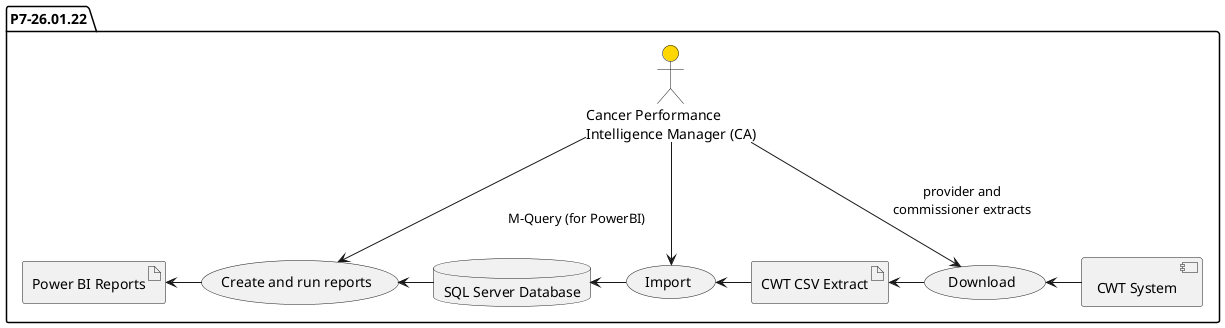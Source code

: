 @startuml use-case-ca-perf-manager

package "P7-26.01.22" {

usecase "Download" as dwn7
artifact "CWT CSV Extract" as csv7
usecase "Create and run reports" as run7
artifact "Power BI Reports" as pbi7
database "SQL Server Database" as db7
usecase "Import" as imp7
component "CWT System" as cwt7
actor "Cancer Performance\nIntelligence Manager (CA)" as na7 #Gold

pbi7 <- run7
run7 <- db7
db7 <- imp7
imp7 <- csv7
csv7 <- dwn7
dwn7 <- cwt7

na7 --> dwn7 : provider and\ncommissioner extracts
na7 --> run7 : \n\nM-Query (for PowerBI)
na7 --> imp7

}
@enduml